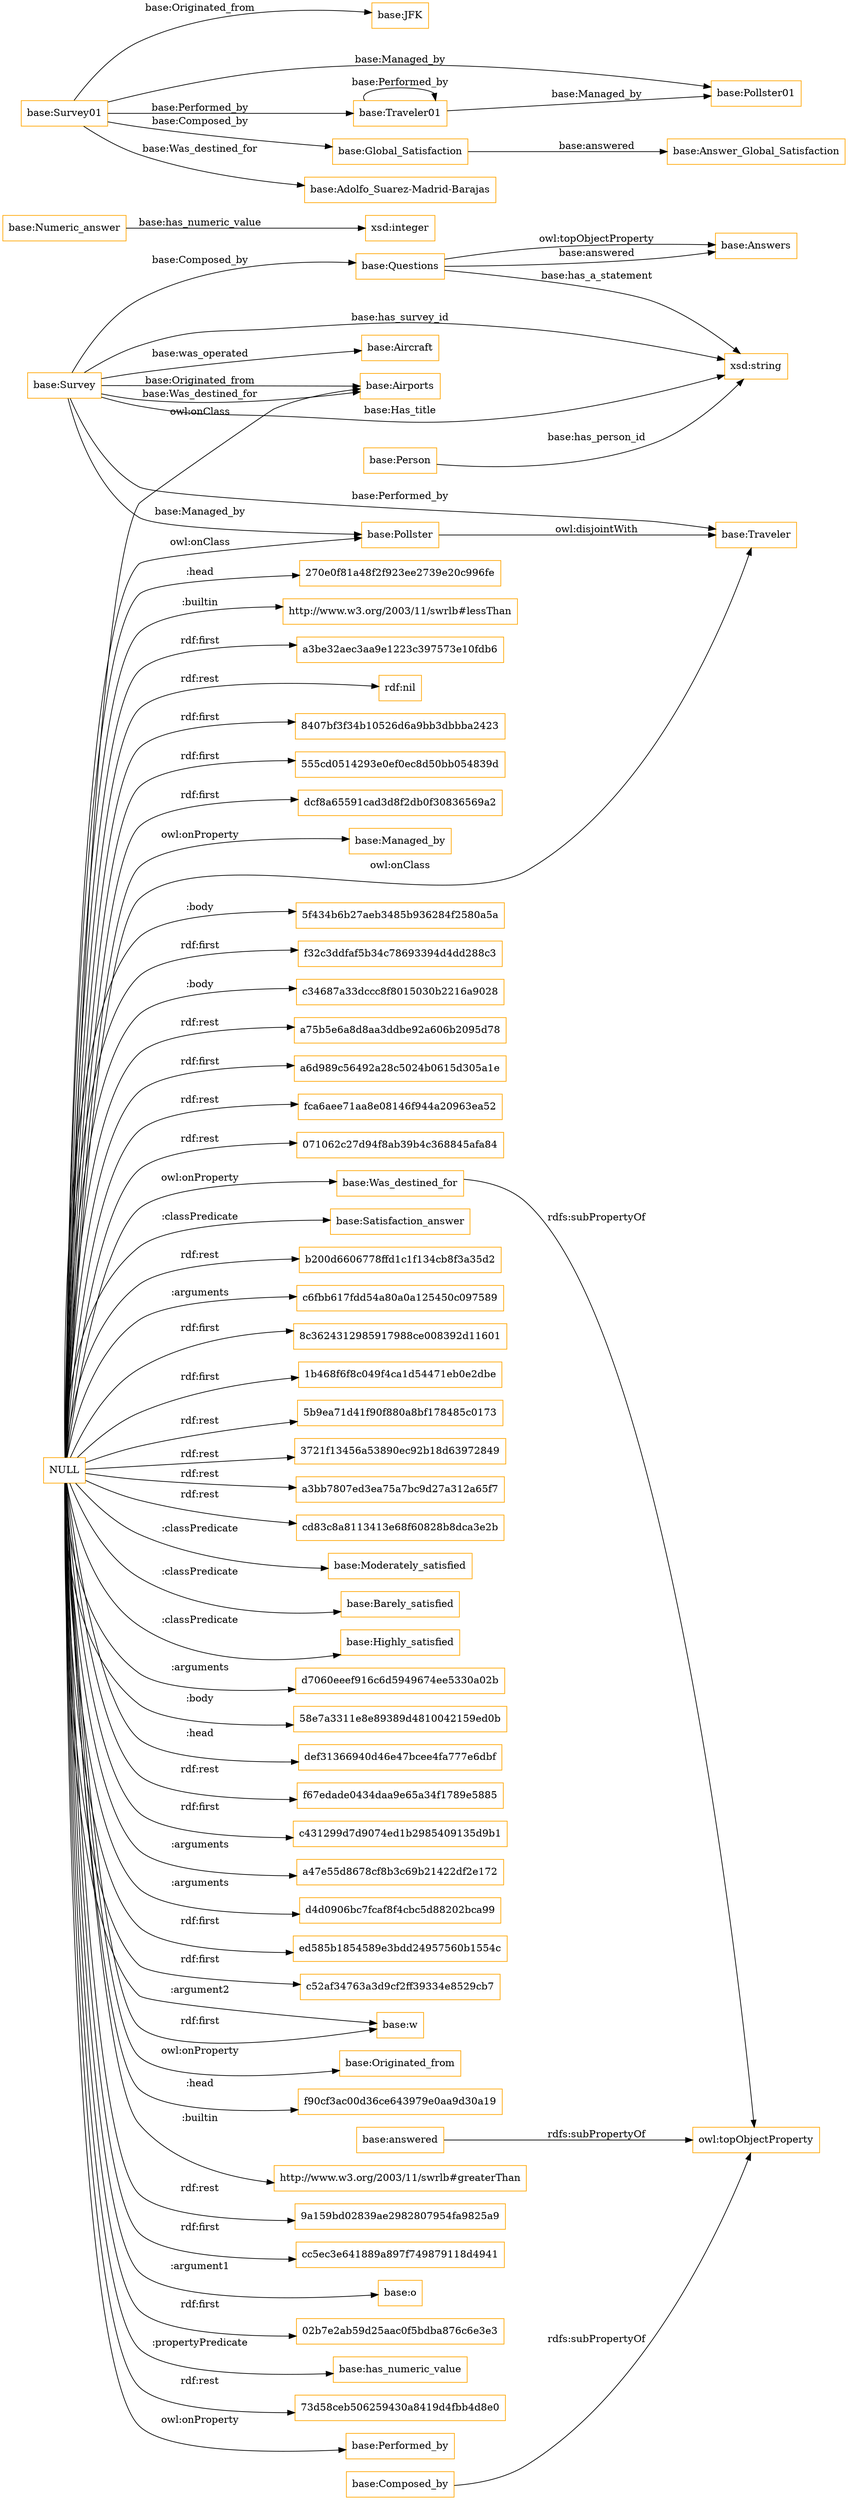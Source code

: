 digraph ar2dtool_diagram { 
rankdir=LR;
size="1501"
node [shape = rectangle, color="orange"]; "base:Satisfaction_answer" "base:Airports" "base:Pollster" "base:Moderately_satisfied" "base:Questions" "base:Numeric_answer" "base:Person" "base:Barely_satisfied" "base:Survey" "base:Answers" "base:Highly_satisfied" "base:Aircraft" "base:Traveler" ; /*classes style*/
	"NULL" -> "d7060eeef916c6d5949674ee5330a02b" [ label = ":arguments" ];
	"NULL" -> "58e7a3311e8e89389d4810042159ed0b" [ label = ":body" ];
	"NULL" -> "def31366940d46e47bcee4fa777e6dbf" [ label = ":head" ];
	"NULL" -> "f67edade0434daa9e65a34f1789e5885" [ label = "rdf:rest" ];
	"NULL" -> "c431299d7d9074ed1b2985409135d9b1" [ label = "rdf:first" ];
	"NULL" -> "a47e55d8678cf8b3c69b21422df2e172" [ label = ":arguments" ];
	"NULL" -> "d4d0906bc7fcaf8f4cbc5d88202bca99" [ label = ":arguments" ];
	"NULL" -> "ed585b1854589e3bdd24957560b1554c" [ label = "rdf:first" ];
	"NULL" -> "base:Pollster" [ label = "owl:onClass" ];
	"NULL" -> "c52af34763a3d9cf2ff39334e8529cb7" [ label = "rdf:first" ];
	"NULL" -> "base:Satisfaction_answer" [ label = ":classPredicate" ];
	"NULL" -> "base:w" [ label = "rdf:first" ];
	"NULL" -> "base:Originated_from" [ label = "owl:onProperty" ];
	"NULL" -> "f90cf3ac00d36ce643979e0aa9d30a19" [ label = ":head" ];
	"NULL" -> "base:Airports" [ label = "owl:onClass" ];
	"NULL" -> "http://www.w3.org/2003/11/swrlb#greaterThan" [ label = ":builtin" ];
	"NULL" -> "9a159bd02839ae2982807954fa9825a9" [ label = "rdf:rest" ];
	"NULL" -> "cc5ec3e641889a897f749879118d4941" [ label = "rdf:first" ];
	"NULL" -> "base:o" [ label = ":argument1" ];
	"NULL" -> "02b7e2ab59d25aac0f5bdba876c6e3e3" [ label = "rdf:first" ];
	"NULL" -> "base:has_numeric_value" [ label = ":propertyPredicate" ];
	"NULL" -> "73d58ceb506259430a8419d4fbb4d8e0" [ label = "rdf:rest" ];
	"NULL" -> "base:Performed_by" [ label = "owl:onProperty" ];
	"NULL" -> "270e0f81a48f2f923ee2739e20c996fe" [ label = ":head" ];
	"NULL" -> "http://www.w3.org/2003/11/swrlb#lessThan" [ label = ":builtin" ];
	"NULL" -> "a3be32aec3aa9e1223c397573e10fdb6" [ label = "rdf:first" ];
	"NULL" -> "base:Highly_satisfied" [ label = ":classPredicate" ];
	"NULL" -> "base:Barely_satisfied" [ label = ":classPredicate" ];
	"NULL" -> "rdf:nil" [ label = "rdf:rest" ];
	"NULL" -> "8407bf3f34b10526d6a9bb3dbbba2423" [ label = "rdf:first" ];
	"NULL" -> "555cd0514293e0ef0ec8d50bb054839d" [ label = "rdf:first" ];
	"NULL" -> "dcf8a65591cad3d8f2db0f30836569a2" [ label = "rdf:first" ];
	"NULL" -> "base:Managed_by" [ label = "owl:onProperty" ];
	"NULL" -> "5f434b6b27aeb3485b936284f2580a5a" [ label = ":body" ];
	"NULL" -> "f32c3ddfaf5b34c78693394d4dd288c3" [ label = "rdf:first" ];
	"NULL" -> "base:w" [ label = ":argument2" ];
	"NULL" -> "base:Moderately_satisfied" [ label = ":classPredicate" ];
	"NULL" -> "c34687a33dccc8f8015030b2216a9028" [ label = ":body" ];
	"NULL" -> "a75b5e6a8d8aa3ddbe92a606b2095d78" [ label = "rdf:rest" ];
	"NULL" -> "a6d989c56492a28c5024b0615d305a1e" [ label = "rdf:first" ];
	"NULL" -> "fca6aee71aa8e08146f944a20963ea52" [ label = "rdf:rest" ];
	"NULL" -> "071062c27d94f8ab39b4c368845afa84" [ label = "rdf:rest" ];
	"NULL" -> "base:Was_destined_for" [ label = "owl:onProperty" ];
	"NULL" -> "b200d6606778ffd1c1f134cb8f3a35d2" [ label = "rdf:rest" ];
	"NULL" -> "c6fbb617fdd54a80a0a125450c097589" [ label = ":arguments" ];
	"NULL" -> "base:Traveler" [ label = "owl:onClass" ];
	"NULL" -> "8c3624312985917988ce008392d11601" [ label = "rdf:first" ];
	"NULL" -> "1b468f6f8c049f4ca1d54471eb0e2dbe" [ label = "rdf:first" ];
	"NULL" -> "5b9ea71d41f90f880a8bf178485c0173" [ label = "rdf:rest" ];
	"NULL" -> "3721f13456a53890ec92b18d63972849" [ label = "rdf:rest" ];
	"NULL" -> "a3bb7807ed3ea75a7bc9d27a312a65f7" [ label = "rdf:rest" ];
	"NULL" -> "cd83c8a8113413e68f60828b8dca3e2b" [ label = "rdf:rest" ];
	"base:Survey01" -> "base:JFK" [ label = "base:Originated_from" ];
	"base:Survey01" -> "base:Pollster01" [ label = "base:Managed_by" ];
	"base:Survey01" -> "base:Traveler01" [ label = "base:Performed_by" ];
	"base:Survey01" -> "base:Global_Satisfaction" [ label = "base:Composed_by" ];
	"base:Survey01" -> "base:Adolfo_Suarez-Madrid-Barajas" [ label = "base:Was_destined_for" ];
	"base:Pollster" -> "base:Traveler" [ label = "owl:disjointWith" ];
	"base:answered" -> "owl:topObjectProperty" [ label = "rdfs:subPropertyOf" ];
	"base:Was_destined_for" -> "owl:topObjectProperty" [ label = "rdfs:subPropertyOf" ];
	"base:Composed_by" -> "owl:topObjectProperty" [ label = "rdfs:subPropertyOf" ];
	"base:Traveler01" -> "base:Traveler01" [ label = "base:Performed_by" ];
	"base:Traveler01" -> "base:Pollster01" [ label = "base:Managed_by" ];
	"base:Global_Satisfaction" -> "base:Answer_Global_Satisfaction" [ label = "base:answered" ];
	"base:Person" -> "xsd:string" [ label = "base:has_person_id" ];
	"base:Survey" -> "xsd:string" [ label = "base:has_survey_id" ];
	"base:Survey" -> "base:Questions" [ label = "base:Composed_by" ];
	"base:Survey" -> "xsd:string" [ label = "base:Has_title" ];
	"base:Questions" -> "base:Answers" [ label = "base:answered" ];
	"base:Survey" -> "base:Pollster" [ label = "base:Managed_by" ];
	"base:Numeric_answer" -> "xsd:integer" [ label = "base:has_numeric_value" ];
	"base:Survey" -> "base:Aircraft" [ label = "base:was_operated" ];
	"base:Questions" -> "base:Answers" [ label = "owl:topObjectProperty" ];
	"base:Survey" -> "base:Airports" [ label = "base:Originated_from" ];
	"base:Survey" -> "base:Traveler" [ label = "base:Performed_by" ];
	"base:Survey" -> "base:Airports" [ label = "base:Was_destined_for" ];
	"base:Questions" -> "xsd:string" [ label = "base:has_a_statement" ];

}

